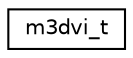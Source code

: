digraph "Graphical Class Hierarchy"
{
 // LATEX_PDF_SIZE
  edge [fontname="Helvetica",fontsize="10",labelfontname="Helvetica",labelfontsize="10"];
  node [fontname="Helvetica",fontsize="10",shape=record];
  rankdir="LR";
  Node0 [label="m3dvi_t",height=0.2,width=0.4,color="black", fillcolor="white", style="filled",URL="$structm3dvi__t.html",tooltip=" "];
}

